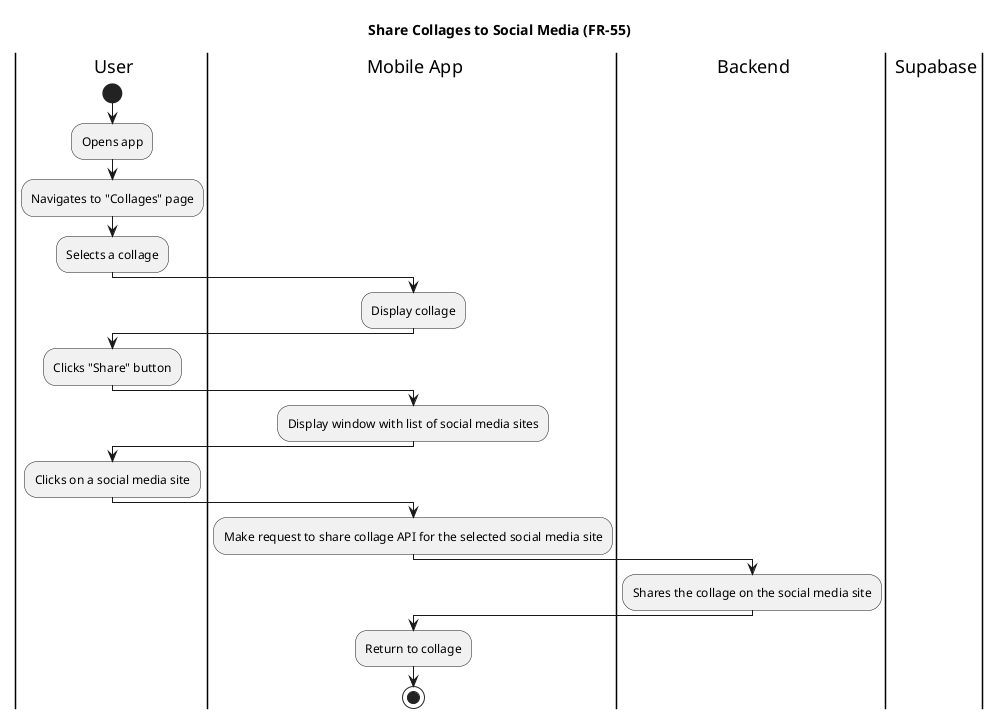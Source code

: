 @startuml
title Share Collages to Social Media (FR-55)

|user| User
|mobile| Mobile App
|backend| Backend
|db| Supabase

|user|
start
:Opens app;
:Navigates to "Collages" page;
:Selects a collage;

|mobile|
:Display collage;

|user|
:Clicks "Share" button;

|mobile|
:Display window with list of social media sites;

|user|
:Clicks on a social media site;

|mobile|
:Make request to share collage API for the selected social media site;

|backend|
:Shares the collage on the social media site;

|mobile|
:Return to collage;

stop
@enduml
